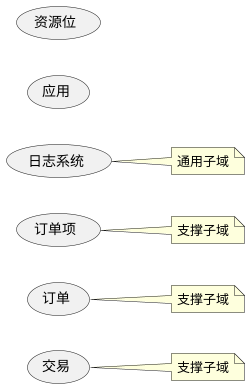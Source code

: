 @startuml

left to right direction

(交易) as trade
(订单) as order
(订单项) as orderItem
(日志系统) as Logger


(应用) as app
(资源位) as slot

note right of trade: 支撑子域
note right of order: 支撑子域
note right of orderItem: 支撑子域
note right of Logger: 通用子域


@enduml